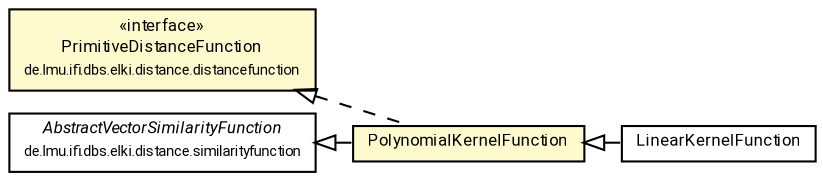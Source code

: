 #!/usr/local/bin/dot
#
# Class diagram 
# Generated by UMLGraph version R5_7_2-60-g0e99a6 (http://www.spinellis.gr/umlgraph/)
#

digraph G {
	graph [fontnames="svg"]
	edge [fontname="Roboto",fontsize=7,labelfontname="Roboto",labelfontsize=7,color="black"];
	node [fontname="Roboto",fontcolor="black",fontsize=8,shape=plaintext,margin=0,width=0,height=0];
	nodesep=0.15;
	ranksep=0.25;
	rankdir=LR;
	// de.lmu.ifi.dbs.elki.distance.distancefunction.PrimitiveDistanceFunction<O>
	c8246223 [label=<<table title="de.lmu.ifi.dbs.elki.distance.distancefunction.PrimitiveDistanceFunction" border="0" cellborder="1" cellspacing="0" cellpadding="2" bgcolor="LemonChiffon" href="../../distancefunction/PrimitiveDistanceFunction.html" target="_parent">
		<tr><td><table border="0" cellspacing="0" cellpadding="1">
		<tr><td align="center" balign="center"> &#171;interface&#187; </td></tr>
		<tr><td align="center" balign="center"> <font face="Roboto">PrimitiveDistanceFunction</font> </td></tr>
		<tr><td align="center" balign="center"> <font face="Roboto" point-size="7.0">de.lmu.ifi.dbs.elki.distance.distancefunction</font> </td></tr>
		</table></td></tr>
		</table>>, URL="../../distancefunction/PrimitiveDistanceFunction.html"];
	// de.lmu.ifi.dbs.elki.distance.similarityfunction.AbstractVectorSimilarityFunction
	c8246664 [label=<<table title="de.lmu.ifi.dbs.elki.distance.similarityfunction.AbstractVectorSimilarityFunction" border="0" cellborder="1" cellspacing="0" cellpadding="2" href="../AbstractVectorSimilarityFunction.html" target="_parent">
		<tr><td><table border="0" cellspacing="0" cellpadding="1">
		<tr><td align="center" balign="center"> <font face="Roboto"><i>AbstractVectorSimilarityFunction</i></font> </td></tr>
		<tr><td align="center" balign="center"> <font face="Roboto" point-size="7.0">de.lmu.ifi.dbs.elki.distance.similarityfunction</font> </td></tr>
		</table></td></tr>
		</table>>, URL="../AbstractVectorSimilarityFunction.html"];
	// de.lmu.ifi.dbs.elki.distance.similarityfunction.kernel.LinearKernelFunction
	c8246673 [label=<<table title="de.lmu.ifi.dbs.elki.distance.similarityfunction.kernel.LinearKernelFunction" border="0" cellborder="1" cellspacing="0" cellpadding="2" href="LinearKernelFunction.html" target="_parent">
		<tr><td><table border="0" cellspacing="0" cellpadding="1">
		<tr><td align="center" balign="center"> <font face="Roboto">LinearKernelFunction</font> </td></tr>
		</table></td></tr>
		</table>>, URL="LinearKernelFunction.html"];
	// de.lmu.ifi.dbs.elki.distance.similarityfunction.kernel.PolynomialKernelFunction
	c8246679 [label=<<table title="de.lmu.ifi.dbs.elki.distance.similarityfunction.kernel.PolynomialKernelFunction" border="0" cellborder="1" cellspacing="0" cellpadding="2" bgcolor="lemonChiffon" href="PolynomialKernelFunction.html" target="_parent">
		<tr><td><table border="0" cellspacing="0" cellpadding="1">
		<tr><td align="center" balign="center"> <font face="Roboto">PolynomialKernelFunction</font> </td></tr>
		</table></td></tr>
		</table>>, URL="PolynomialKernelFunction.html"];
	// de.lmu.ifi.dbs.elki.distance.similarityfunction.kernel.LinearKernelFunction extends de.lmu.ifi.dbs.elki.distance.similarityfunction.kernel.PolynomialKernelFunction
	c8246679 -> c8246673 [arrowtail=empty,dir=back,weight=10];
	// de.lmu.ifi.dbs.elki.distance.similarityfunction.kernel.PolynomialKernelFunction extends de.lmu.ifi.dbs.elki.distance.similarityfunction.AbstractVectorSimilarityFunction
	c8246664 -> c8246679 [arrowtail=empty,dir=back,weight=10];
	// de.lmu.ifi.dbs.elki.distance.similarityfunction.kernel.PolynomialKernelFunction implements de.lmu.ifi.dbs.elki.distance.distancefunction.PrimitiveDistanceFunction<O>
	c8246223 -> c8246679 [arrowtail=empty,style=dashed,dir=back,weight=9];
}


